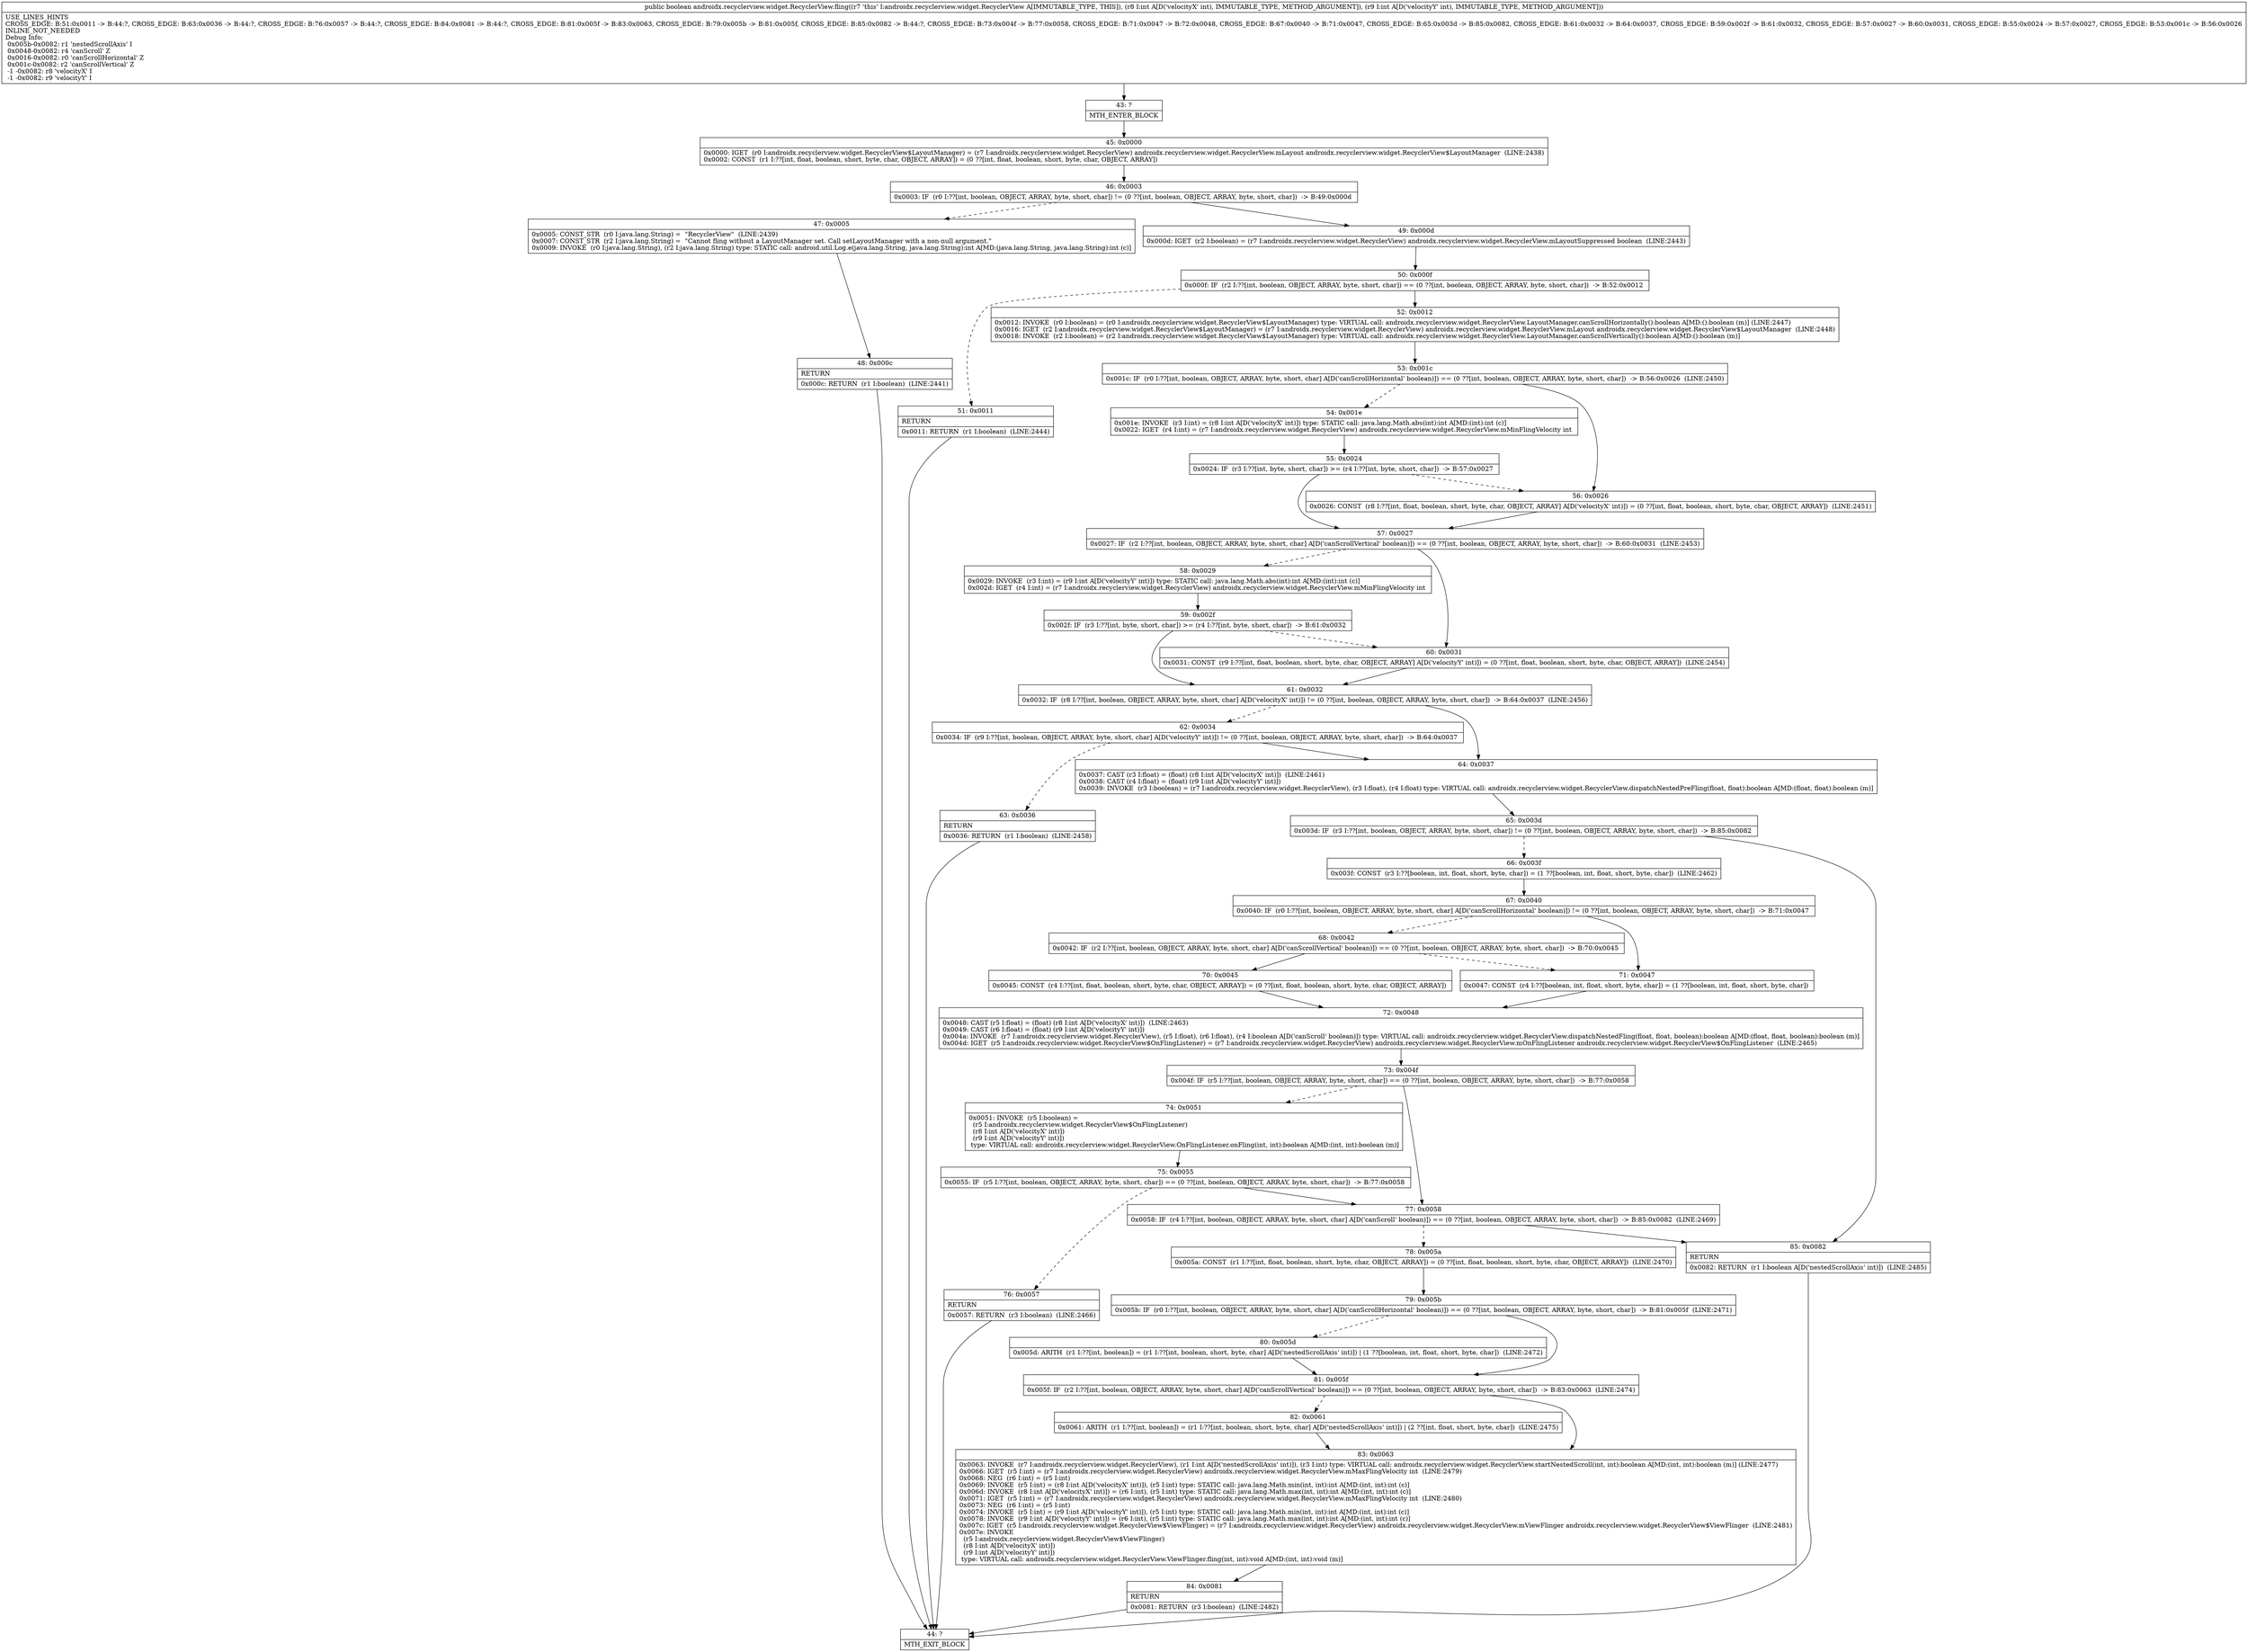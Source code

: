 digraph "CFG forandroidx.recyclerview.widget.RecyclerView.fling(II)Z" {
Node_43 [shape=record,label="{43\:\ ?|MTH_ENTER_BLOCK\l}"];
Node_45 [shape=record,label="{45\:\ 0x0000|0x0000: IGET  (r0 I:androidx.recyclerview.widget.RecyclerView$LayoutManager) = (r7 I:androidx.recyclerview.widget.RecyclerView) androidx.recyclerview.widget.RecyclerView.mLayout androidx.recyclerview.widget.RecyclerView$LayoutManager  (LINE:2438)\l0x0002: CONST  (r1 I:??[int, float, boolean, short, byte, char, OBJECT, ARRAY]) = (0 ??[int, float, boolean, short, byte, char, OBJECT, ARRAY]) \l}"];
Node_46 [shape=record,label="{46\:\ 0x0003|0x0003: IF  (r0 I:??[int, boolean, OBJECT, ARRAY, byte, short, char]) != (0 ??[int, boolean, OBJECT, ARRAY, byte, short, char])  \-\> B:49:0x000d \l}"];
Node_47 [shape=record,label="{47\:\ 0x0005|0x0005: CONST_STR  (r0 I:java.lang.String) =  \"RecyclerView\"  (LINE:2439)\l0x0007: CONST_STR  (r2 I:java.lang.String) =  \"Cannot fling without a LayoutManager set. Call setLayoutManager with a non\-null argument.\" \l0x0009: INVOKE  (r0 I:java.lang.String), (r2 I:java.lang.String) type: STATIC call: android.util.Log.e(java.lang.String, java.lang.String):int A[MD:(java.lang.String, java.lang.String):int (c)]\l}"];
Node_48 [shape=record,label="{48\:\ 0x000c|RETURN\l|0x000c: RETURN  (r1 I:boolean)  (LINE:2441)\l}"];
Node_44 [shape=record,label="{44\:\ ?|MTH_EXIT_BLOCK\l}"];
Node_49 [shape=record,label="{49\:\ 0x000d|0x000d: IGET  (r2 I:boolean) = (r7 I:androidx.recyclerview.widget.RecyclerView) androidx.recyclerview.widget.RecyclerView.mLayoutSuppressed boolean  (LINE:2443)\l}"];
Node_50 [shape=record,label="{50\:\ 0x000f|0x000f: IF  (r2 I:??[int, boolean, OBJECT, ARRAY, byte, short, char]) == (0 ??[int, boolean, OBJECT, ARRAY, byte, short, char])  \-\> B:52:0x0012 \l}"];
Node_51 [shape=record,label="{51\:\ 0x0011|RETURN\l|0x0011: RETURN  (r1 I:boolean)  (LINE:2444)\l}"];
Node_52 [shape=record,label="{52\:\ 0x0012|0x0012: INVOKE  (r0 I:boolean) = (r0 I:androidx.recyclerview.widget.RecyclerView$LayoutManager) type: VIRTUAL call: androidx.recyclerview.widget.RecyclerView.LayoutManager.canScrollHorizontally():boolean A[MD:():boolean (m)] (LINE:2447)\l0x0016: IGET  (r2 I:androidx.recyclerview.widget.RecyclerView$LayoutManager) = (r7 I:androidx.recyclerview.widget.RecyclerView) androidx.recyclerview.widget.RecyclerView.mLayout androidx.recyclerview.widget.RecyclerView$LayoutManager  (LINE:2448)\l0x0018: INVOKE  (r2 I:boolean) = (r2 I:androidx.recyclerview.widget.RecyclerView$LayoutManager) type: VIRTUAL call: androidx.recyclerview.widget.RecyclerView.LayoutManager.canScrollVertically():boolean A[MD:():boolean (m)]\l}"];
Node_53 [shape=record,label="{53\:\ 0x001c|0x001c: IF  (r0 I:??[int, boolean, OBJECT, ARRAY, byte, short, char] A[D('canScrollHorizontal' boolean)]) == (0 ??[int, boolean, OBJECT, ARRAY, byte, short, char])  \-\> B:56:0x0026  (LINE:2450)\l}"];
Node_54 [shape=record,label="{54\:\ 0x001e|0x001e: INVOKE  (r3 I:int) = (r8 I:int A[D('velocityX' int)]) type: STATIC call: java.lang.Math.abs(int):int A[MD:(int):int (c)]\l0x0022: IGET  (r4 I:int) = (r7 I:androidx.recyclerview.widget.RecyclerView) androidx.recyclerview.widget.RecyclerView.mMinFlingVelocity int \l}"];
Node_55 [shape=record,label="{55\:\ 0x0024|0x0024: IF  (r3 I:??[int, byte, short, char]) \>= (r4 I:??[int, byte, short, char])  \-\> B:57:0x0027 \l}"];
Node_57 [shape=record,label="{57\:\ 0x0027|0x0027: IF  (r2 I:??[int, boolean, OBJECT, ARRAY, byte, short, char] A[D('canScrollVertical' boolean)]) == (0 ??[int, boolean, OBJECT, ARRAY, byte, short, char])  \-\> B:60:0x0031  (LINE:2453)\l}"];
Node_58 [shape=record,label="{58\:\ 0x0029|0x0029: INVOKE  (r3 I:int) = (r9 I:int A[D('velocityY' int)]) type: STATIC call: java.lang.Math.abs(int):int A[MD:(int):int (c)]\l0x002d: IGET  (r4 I:int) = (r7 I:androidx.recyclerview.widget.RecyclerView) androidx.recyclerview.widget.RecyclerView.mMinFlingVelocity int \l}"];
Node_59 [shape=record,label="{59\:\ 0x002f|0x002f: IF  (r3 I:??[int, byte, short, char]) \>= (r4 I:??[int, byte, short, char])  \-\> B:61:0x0032 \l}"];
Node_61 [shape=record,label="{61\:\ 0x0032|0x0032: IF  (r8 I:??[int, boolean, OBJECT, ARRAY, byte, short, char] A[D('velocityX' int)]) != (0 ??[int, boolean, OBJECT, ARRAY, byte, short, char])  \-\> B:64:0x0037  (LINE:2456)\l}"];
Node_62 [shape=record,label="{62\:\ 0x0034|0x0034: IF  (r9 I:??[int, boolean, OBJECT, ARRAY, byte, short, char] A[D('velocityY' int)]) != (0 ??[int, boolean, OBJECT, ARRAY, byte, short, char])  \-\> B:64:0x0037 \l}"];
Node_63 [shape=record,label="{63\:\ 0x0036|RETURN\l|0x0036: RETURN  (r1 I:boolean)  (LINE:2458)\l}"];
Node_64 [shape=record,label="{64\:\ 0x0037|0x0037: CAST (r3 I:float) = (float) (r8 I:int A[D('velocityX' int)])  (LINE:2461)\l0x0038: CAST (r4 I:float) = (float) (r9 I:int A[D('velocityY' int)]) \l0x0039: INVOKE  (r3 I:boolean) = (r7 I:androidx.recyclerview.widget.RecyclerView), (r3 I:float), (r4 I:float) type: VIRTUAL call: androidx.recyclerview.widget.RecyclerView.dispatchNestedPreFling(float, float):boolean A[MD:(float, float):boolean (m)]\l}"];
Node_65 [shape=record,label="{65\:\ 0x003d|0x003d: IF  (r3 I:??[int, boolean, OBJECT, ARRAY, byte, short, char]) != (0 ??[int, boolean, OBJECT, ARRAY, byte, short, char])  \-\> B:85:0x0082 \l}"];
Node_66 [shape=record,label="{66\:\ 0x003f|0x003f: CONST  (r3 I:??[boolean, int, float, short, byte, char]) = (1 ??[boolean, int, float, short, byte, char])  (LINE:2462)\l}"];
Node_67 [shape=record,label="{67\:\ 0x0040|0x0040: IF  (r0 I:??[int, boolean, OBJECT, ARRAY, byte, short, char] A[D('canScrollHorizontal' boolean)]) != (0 ??[int, boolean, OBJECT, ARRAY, byte, short, char])  \-\> B:71:0x0047 \l}"];
Node_68 [shape=record,label="{68\:\ 0x0042|0x0042: IF  (r2 I:??[int, boolean, OBJECT, ARRAY, byte, short, char] A[D('canScrollVertical' boolean)]) == (0 ??[int, boolean, OBJECT, ARRAY, byte, short, char])  \-\> B:70:0x0045 \l}"];
Node_70 [shape=record,label="{70\:\ 0x0045|0x0045: CONST  (r4 I:??[int, float, boolean, short, byte, char, OBJECT, ARRAY]) = (0 ??[int, float, boolean, short, byte, char, OBJECT, ARRAY]) \l}"];
Node_72 [shape=record,label="{72\:\ 0x0048|0x0048: CAST (r5 I:float) = (float) (r8 I:int A[D('velocityX' int)])  (LINE:2463)\l0x0049: CAST (r6 I:float) = (float) (r9 I:int A[D('velocityY' int)]) \l0x004a: INVOKE  (r7 I:androidx.recyclerview.widget.RecyclerView), (r5 I:float), (r6 I:float), (r4 I:boolean A[D('canScroll' boolean)]) type: VIRTUAL call: androidx.recyclerview.widget.RecyclerView.dispatchNestedFling(float, float, boolean):boolean A[MD:(float, float, boolean):boolean (m)]\l0x004d: IGET  (r5 I:androidx.recyclerview.widget.RecyclerView$OnFlingListener) = (r7 I:androidx.recyclerview.widget.RecyclerView) androidx.recyclerview.widget.RecyclerView.mOnFlingListener androidx.recyclerview.widget.RecyclerView$OnFlingListener  (LINE:2465)\l}"];
Node_73 [shape=record,label="{73\:\ 0x004f|0x004f: IF  (r5 I:??[int, boolean, OBJECT, ARRAY, byte, short, char]) == (0 ??[int, boolean, OBJECT, ARRAY, byte, short, char])  \-\> B:77:0x0058 \l}"];
Node_74 [shape=record,label="{74\:\ 0x0051|0x0051: INVOKE  (r5 I:boolean) = \l  (r5 I:androidx.recyclerview.widget.RecyclerView$OnFlingListener)\l  (r8 I:int A[D('velocityX' int)])\l  (r9 I:int A[D('velocityY' int)])\l type: VIRTUAL call: androidx.recyclerview.widget.RecyclerView.OnFlingListener.onFling(int, int):boolean A[MD:(int, int):boolean (m)]\l}"];
Node_75 [shape=record,label="{75\:\ 0x0055|0x0055: IF  (r5 I:??[int, boolean, OBJECT, ARRAY, byte, short, char]) == (0 ??[int, boolean, OBJECT, ARRAY, byte, short, char])  \-\> B:77:0x0058 \l}"];
Node_76 [shape=record,label="{76\:\ 0x0057|RETURN\l|0x0057: RETURN  (r3 I:boolean)  (LINE:2466)\l}"];
Node_77 [shape=record,label="{77\:\ 0x0058|0x0058: IF  (r4 I:??[int, boolean, OBJECT, ARRAY, byte, short, char] A[D('canScroll' boolean)]) == (0 ??[int, boolean, OBJECT, ARRAY, byte, short, char])  \-\> B:85:0x0082  (LINE:2469)\l}"];
Node_78 [shape=record,label="{78\:\ 0x005a|0x005a: CONST  (r1 I:??[int, float, boolean, short, byte, char, OBJECT, ARRAY]) = (0 ??[int, float, boolean, short, byte, char, OBJECT, ARRAY])  (LINE:2470)\l}"];
Node_79 [shape=record,label="{79\:\ 0x005b|0x005b: IF  (r0 I:??[int, boolean, OBJECT, ARRAY, byte, short, char] A[D('canScrollHorizontal' boolean)]) == (0 ??[int, boolean, OBJECT, ARRAY, byte, short, char])  \-\> B:81:0x005f  (LINE:2471)\l}"];
Node_80 [shape=record,label="{80\:\ 0x005d|0x005d: ARITH  (r1 I:??[int, boolean]) = (r1 I:??[int, boolean, short, byte, char] A[D('nestedScrollAxis' int)]) \| (1 ??[boolean, int, float, short, byte, char])  (LINE:2472)\l}"];
Node_81 [shape=record,label="{81\:\ 0x005f|0x005f: IF  (r2 I:??[int, boolean, OBJECT, ARRAY, byte, short, char] A[D('canScrollVertical' boolean)]) == (0 ??[int, boolean, OBJECT, ARRAY, byte, short, char])  \-\> B:83:0x0063  (LINE:2474)\l}"];
Node_82 [shape=record,label="{82\:\ 0x0061|0x0061: ARITH  (r1 I:??[int, boolean]) = (r1 I:??[int, boolean, short, byte, char] A[D('nestedScrollAxis' int)]) \| (2 ??[int, float, short, byte, char])  (LINE:2475)\l}"];
Node_83 [shape=record,label="{83\:\ 0x0063|0x0063: INVOKE  (r7 I:androidx.recyclerview.widget.RecyclerView), (r1 I:int A[D('nestedScrollAxis' int)]), (r3 I:int) type: VIRTUAL call: androidx.recyclerview.widget.RecyclerView.startNestedScroll(int, int):boolean A[MD:(int, int):boolean (m)] (LINE:2477)\l0x0066: IGET  (r5 I:int) = (r7 I:androidx.recyclerview.widget.RecyclerView) androidx.recyclerview.widget.RecyclerView.mMaxFlingVelocity int  (LINE:2479)\l0x0068: NEG  (r6 I:int) = (r5 I:int) \l0x0069: INVOKE  (r5 I:int) = (r8 I:int A[D('velocityX' int)]), (r5 I:int) type: STATIC call: java.lang.Math.min(int, int):int A[MD:(int, int):int (c)]\l0x006d: INVOKE  (r8 I:int A[D('velocityX' int)]) = (r6 I:int), (r5 I:int) type: STATIC call: java.lang.Math.max(int, int):int A[MD:(int, int):int (c)]\l0x0071: IGET  (r5 I:int) = (r7 I:androidx.recyclerview.widget.RecyclerView) androidx.recyclerview.widget.RecyclerView.mMaxFlingVelocity int  (LINE:2480)\l0x0073: NEG  (r6 I:int) = (r5 I:int) \l0x0074: INVOKE  (r5 I:int) = (r9 I:int A[D('velocityY' int)]), (r5 I:int) type: STATIC call: java.lang.Math.min(int, int):int A[MD:(int, int):int (c)]\l0x0078: INVOKE  (r9 I:int A[D('velocityY' int)]) = (r6 I:int), (r5 I:int) type: STATIC call: java.lang.Math.max(int, int):int A[MD:(int, int):int (c)]\l0x007c: IGET  (r5 I:androidx.recyclerview.widget.RecyclerView$ViewFlinger) = (r7 I:androidx.recyclerview.widget.RecyclerView) androidx.recyclerview.widget.RecyclerView.mViewFlinger androidx.recyclerview.widget.RecyclerView$ViewFlinger  (LINE:2481)\l0x007e: INVOKE  \l  (r5 I:androidx.recyclerview.widget.RecyclerView$ViewFlinger)\l  (r8 I:int A[D('velocityX' int)])\l  (r9 I:int A[D('velocityY' int)])\l type: VIRTUAL call: androidx.recyclerview.widget.RecyclerView.ViewFlinger.fling(int, int):void A[MD:(int, int):void (m)]\l}"];
Node_84 [shape=record,label="{84\:\ 0x0081|RETURN\l|0x0081: RETURN  (r3 I:boolean)  (LINE:2482)\l}"];
Node_71 [shape=record,label="{71\:\ 0x0047|0x0047: CONST  (r4 I:??[boolean, int, float, short, byte, char]) = (1 ??[boolean, int, float, short, byte, char]) \l}"];
Node_85 [shape=record,label="{85\:\ 0x0082|RETURN\l|0x0082: RETURN  (r1 I:boolean A[D('nestedScrollAxis' int)])  (LINE:2485)\l}"];
Node_60 [shape=record,label="{60\:\ 0x0031|0x0031: CONST  (r9 I:??[int, float, boolean, short, byte, char, OBJECT, ARRAY] A[D('velocityY' int)]) = (0 ??[int, float, boolean, short, byte, char, OBJECT, ARRAY])  (LINE:2454)\l}"];
Node_56 [shape=record,label="{56\:\ 0x0026|0x0026: CONST  (r8 I:??[int, float, boolean, short, byte, char, OBJECT, ARRAY] A[D('velocityX' int)]) = (0 ??[int, float, boolean, short, byte, char, OBJECT, ARRAY])  (LINE:2451)\l}"];
MethodNode[shape=record,label="{public boolean androidx.recyclerview.widget.RecyclerView.fling((r7 'this' I:androidx.recyclerview.widget.RecyclerView A[IMMUTABLE_TYPE, THIS]), (r8 I:int A[D('velocityX' int), IMMUTABLE_TYPE, METHOD_ARGUMENT]), (r9 I:int A[D('velocityY' int), IMMUTABLE_TYPE, METHOD_ARGUMENT]))  | USE_LINES_HINTS\lCROSS_EDGE: B:51:0x0011 \-\> B:44:?, CROSS_EDGE: B:63:0x0036 \-\> B:44:?, CROSS_EDGE: B:76:0x0057 \-\> B:44:?, CROSS_EDGE: B:84:0x0081 \-\> B:44:?, CROSS_EDGE: B:81:0x005f \-\> B:83:0x0063, CROSS_EDGE: B:79:0x005b \-\> B:81:0x005f, CROSS_EDGE: B:85:0x0082 \-\> B:44:?, CROSS_EDGE: B:73:0x004f \-\> B:77:0x0058, CROSS_EDGE: B:71:0x0047 \-\> B:72:0x0048, CROSS_EDGE: B:67:0x0040 \-\> B:71:0x0047, CROSS_EDGE: B:65:0x003d \-\> B:85:0x0082, CROSS_EDGE: B:61:0x0032 \-\> B:64:0x0037, CROSS_EDGE: B:59:0x002f \-\> B:61:0x0032, CROSS_EDGE: B:57:0x0027 \-\> B:60:0x0031, CROSS_EDGE: B:55:0x0024 \-\> B:57:0x0027, CROSS_EDGE: B:53:0x001c \-\> B:56:0x0026\lINLINE_NOT_NEEDED\lDebug Info:\l  0x005b\-0x0082: r1 'nestedScrollAxis' I\l  0x0048\-0x0082: r4 'canScroll' Z\l  0x0016\-0x0082: r0 'canScrollHorizontal' Z\l  0x001c\-0x0082: r2 'canScrollVertical' Z\l  \-1 \-0x0082: r8 'velocityX' I\l  \-1 \-0x0082: r9 'velocityY' I\l}"];
MethodNode -> Node_43;Node_43 -> Node_45;
Node_45 -> Node_46;
Node_46 -> Node_47[style=dashed];
Node_46 -> Node_49;
Node_47 -> Node_48;
Node_48 -> Node_44;
Node_49 -> Node_50;
Node_50 -> Node_51[style=dashed];
Node_50 -> Node_52;
Node_51 -> Node_44;
Node_52 -> Node_53;
Node_53 -> Node_54[style=dashed];
Node_53 -> Node_56;
Node_54 -> Node_55;
Node_55 -> Node_56[style=dashed];
Node_55 -> Node_57;
Node_57 -> Node_58[style=dashed];
Node_57 -> Node_60;
Node_58 -> Node_59;
Node_59 -> Node_60[style=dashed];
Node_59 -> Node_61;
Node_61 -> Node_62[style=dashed];
Node_61 -> Node_64;
Node_62 -> Node_63[style=dashed];
Node_62 -> Node_64;
Node_63 -> Node_44;
Node_64 -> Node_65;
Node_65 -> Node_66[style=dashed];
Node_65 -> Node_85;
Node_66 -> Node_67;
Node_67 -> Node_68[style=dashed];
Node_67 -> Node_71;
Node_68 -> Node_70;
Node_68 -> Node_71[style=dashed];
Node_70 -> Node_72;
Node_72 -> Node_73;
Node_73 -> Node_74[style=dashed];
Node_73 -> Node_77;
Node_74 -> Node_75;
Node_75 -> Node_76[style=dashed];
Node_75 -> Node_77;
Node_76 -> Node_44;
Node_77 -> Node_78[style=dashed];
Node_77 -> Node_85;
Node_78 -> Node_79;
Node_79 -> Node_80[style=dashed];
Node_79 -> Node_81;
Node_80 -> Node_81;
Node_81 -> Node_82[style=dashed];
Node_81 -> Node_83;
Node_82 -> Node_83;
Node_83 -> Node_84;
Node_84 -> Node_44;
Node_71 -> Node_72;
Node_85 -> Node_44;
Node_60 -> Node_61;
Node_56 -> Node_57;
}

